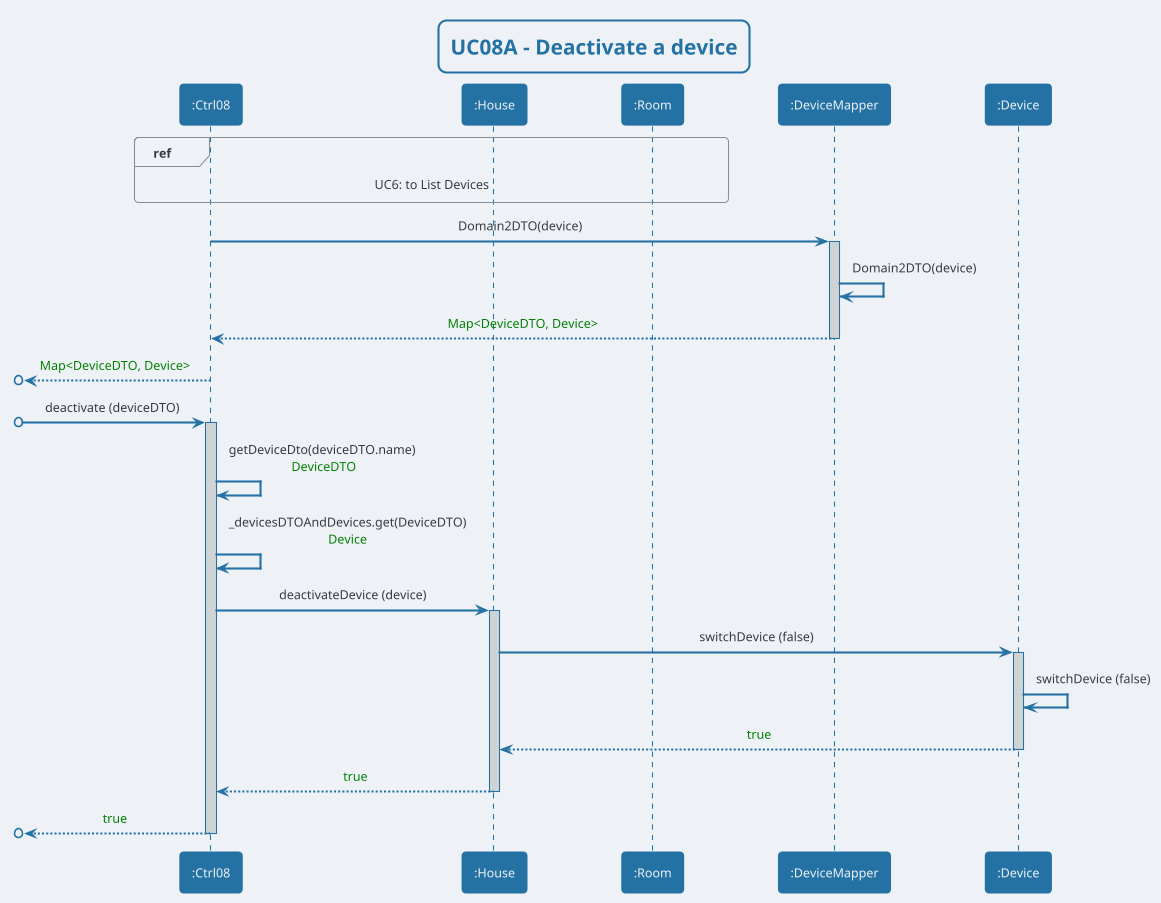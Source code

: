 @startuml
!theme cerulean-outline

skinparam backgroundColor #EEF2F7
skinparam titleBorderRoundCorner 15
skinparam titleBorderThickness 2
skinparam titleBorderColor #2471A3
skinparam titleFontColor #2471A3
skinparam sequenceArrowThickness 2
skinparam defaultTextAlignment center
skinparam sequenceParticipantBorderThickness 2
skinparam sequenceParticipantFontColor #EEF2F7
skinparam sequenceLifeLineBorderColor #2471A3
skinparam sequenceLifeLineBorderThickness 1.5
skinparam sequenceParticipantBackgroundColor #2471A3
skinparam sequenceParticipantBorderColor #2471A3
skinparam ArrowColor #2471A3
skinparam ArrowThickness 2
skinparam sequenceLifeLineBackgroundColor #D0D3D4

title UC08A - Deactivate a device
ref over ":Ctrl08",":House", ":Room" : UC6: to List Devices
'[o-> ":Ctrl08" : getDevicesFromHouse()
'activate ":Ctrl08"
'":Ctrl08" -> ":House" : getDevices(house)
'
'
'activate ":House"
'":House" -> ":Room" : getDevices()
'activate ":Room"
'":House" <-- ":Room" : <font color="green"> List<Device> </font>
'deactivate ":Room"
'":Ctrl08" <-- ":House" : <font color="green"> List<Device> </font>
'deactivate ":House"
":Ctrl08" -> ":DeviceMapper" : Domain2DTO(device)
activate ":DeviceMapper"
":DeviceMapper" -> ":DeviceMapper" : Domain2DTO(device)
":Ctrl08" <-- ":DeviceMapper" : <font color="green"> Map<DeviceDTO, Device> </font>
deactivate ":DeviceMapper"



[o<-- ":Ctrl08" : <font color="green"> Map<DeviceDTO, Device> </font>
deactivate ":Ctrl08"

[o-> ":Ctrl08" : deactivate (deviceDTO)
activate ":Ctrl08"
":Ctrl08" -> ":Ctrl08" : getDeviceDto(deviceDTO.name)\n<font color="green"> DeviceDTO</font>
":Ctrl08" -> ":Ctrl08" : _devicesDTOAndDevices.get(DeviceDTO)\n<font color="green"> Device </font>
":Ctrl08" -> ":House" : deactivateDevice (device)
activate ":House"
":House" -> ":Device" : switchDevice (false)
activate ":Device"
":Device" -> ":Device" : switchDevice (false)
":House" <-- ":Device" : <font color="green"> true </font>
deactivate ":Device"
":Ctrl08" <-- ":House" : <font color="green"> true </font>
deactivate ":House"
[o<-- ":Ctrl08" : <font color="green"> true </font>
deactivate ":Ctrl08"


@enduml
